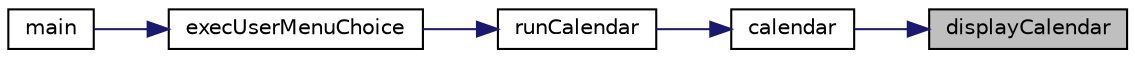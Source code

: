 digraph "displayCalendar"
{
 // LATEX_PDF_SIZE
  edge [fontname="Helvetica",fontsize="10",labelfontname="Helvetica",labelfontsize="10"];
  node [fontname="Helvetica",fontsize="10",shape=record];
  rankdir="RL";
  Node1 [label="displayCalendar",height=0.2,width=0.4,color="black", fillcolor="grey75", style="filled", fontcolor="black",tooltip=" "];
  Node1 -> Node2 [dir="back",color="midnightblue",fontsize="10",style="solid"];
  Node2 [label="calendar",height=0.2,width=0.4,color="black", fillcolor="white", style="filled",URL="$calendar_8c.html#a8cec2a07c8db8e1b8704b01db1699eb5",tooltip=" "];
  Node2 -> Node3 [dir="back",color="midnightblue",fontsize="10",style="solid"];
  Node3 [label="runCalendar",height=0.2,width=0.4,color="black", fillcolor="white", style="filled",URL="$calendar_8c.html#ac35e9521bf02a1f630814799b4798044",tooltip=" "];
  Node3 -> Node4 [dir="back",color="midnightblue",fontsize="10",style="solid"];
  Node4 [label="execUserMenuChoice",height=0.2,width=0.4,color="black", fillcolor="white", style="filled",URL="$app_8c.html#a9c4c0a6771563699b5ffce9f5104f553",tooltip=" "];
  Node4 -> Node5 [dir="back",color="midnightblue",fontsize="10",style="solid"];
  Node5 [label="main",height=0.2,width=0.4,color="black", fillcolor="white", style="filled",URL="$main_8c.html#a0ddf1224851353fc92bfbff6f499fa97",tooltip=" "];
}
